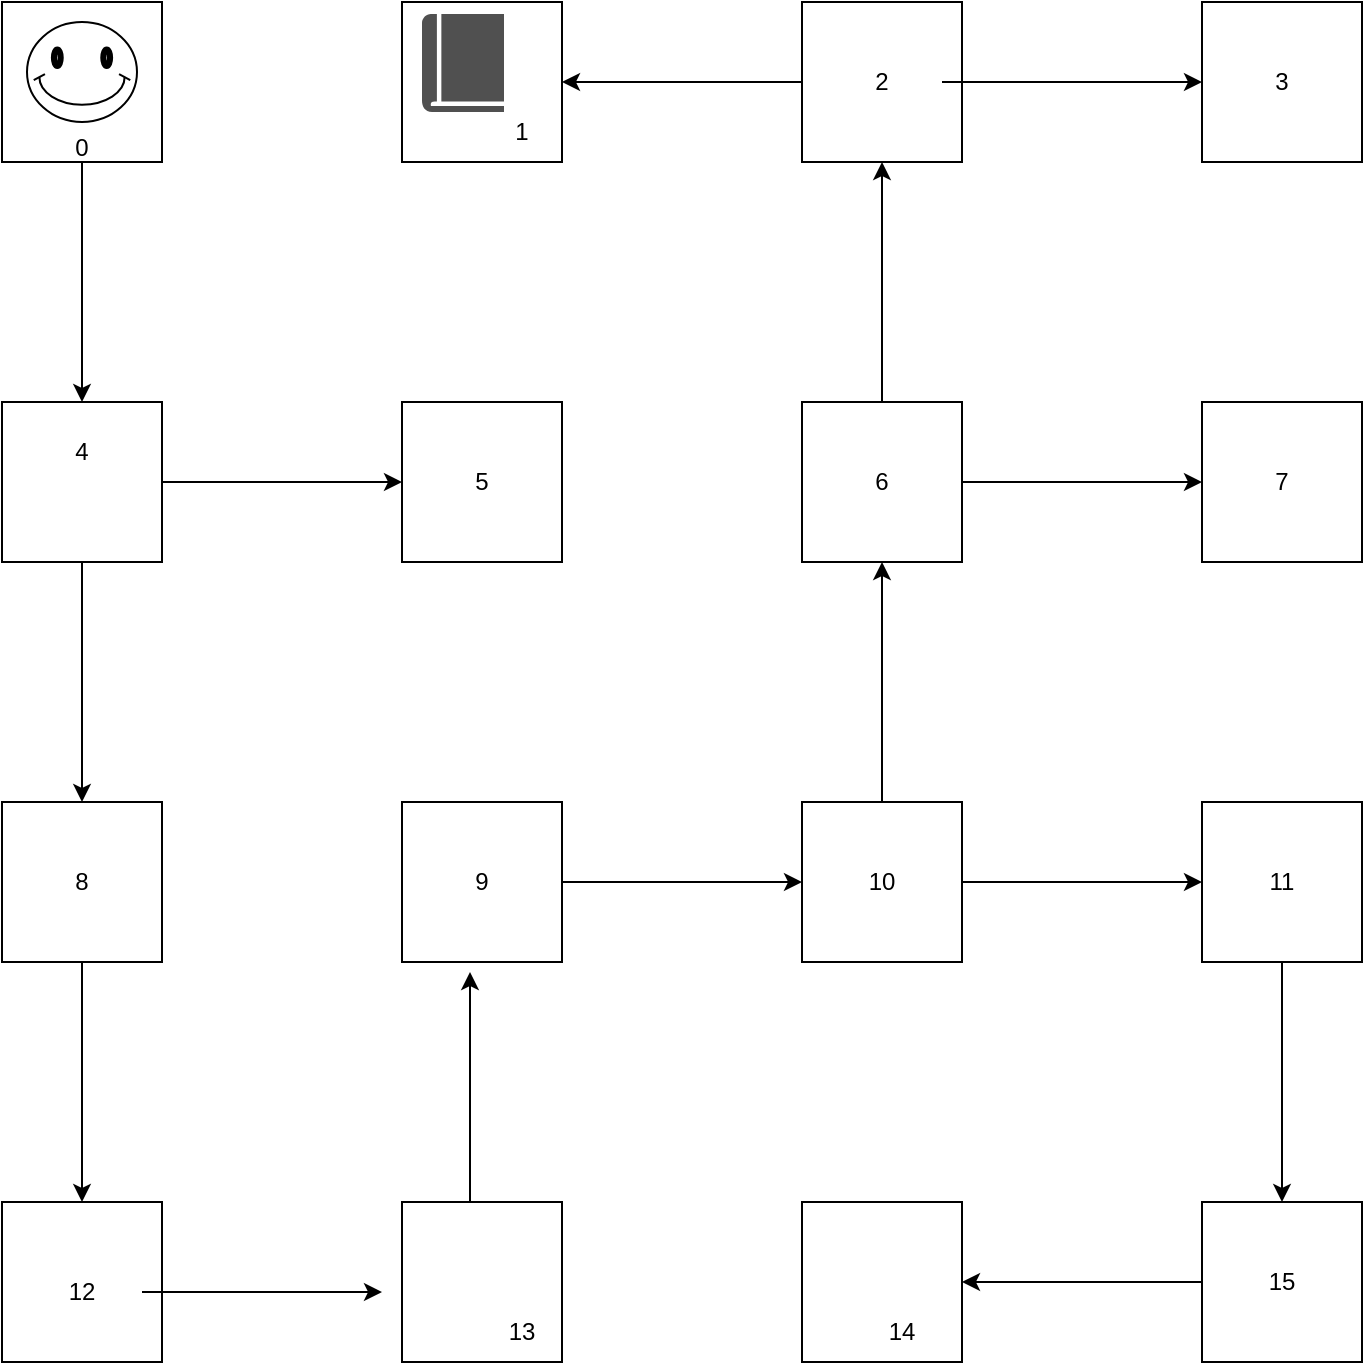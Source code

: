 <mxfile version="20.8.14" type="github">
  <diagram name="Page-1" id="Rdl5_aCQUgi0T_vHQ2Hv">
    <mxGraphModel dx="1242" dy="795" grid="1" gridSize="10" guides="1" tooltips="1" connect="1" arrows="1" fold="1" page="1" pageScale="1" pageWidth="850" pageHeight="1100" math="0" shadow="0">
      <root>
        <mxCell id="0" />
        <mxCell id="1" parent="0" />
        <mxCell id="DndnFxEj-cYfsKyhcFnI-56" style="edgeStyle=orthogonalEdgeStyle;rounded=0;orthogonalLoop=1;jettySize=auto;html=1;exitX=0.5;exitY=1;exitDx=0;exitDy=0;entryX=0.5;entryY=0;entryDx=0;entryDy=0;" edge="1" parent="1" source="DndnFxEj-cYfsKyhcFnI-1" target="DndnFxEj-cYfsKyhcFnI-5">
          <mxGeometry relative="1" as="geometry" />
        </mxCell>
        <mxCell id="DndnFxEj-cYfsKyhcFnI-1" value="" style="whiteSpace=wrap;html=1;aspect=fixed;" vertex="1" parent="1">
          <mxGeometry x="1080" y="840" width="80" height="80" as="geometry" />
        </mxCell>
        <mxCell id="DndnFxEj-cYfsKyhcFnI-50" style="edgeStyle=orthogonalEdgeStyle;rounded=0;orthogonalLoop=1;jettySize=auto;html=1;exitX=1;exitY=0.5;exitDx=0;exitDy=0;entryX=0;entryY=0.5;entryDx=0;entryDy=0;" edge="1" parent="1" source="DndnFxEj-cYfsKyhcFnI-2" target="DndnFxEj-cYfsKyhcFnI-1">
          <mxGeometry relative="1" as="geometry" />
        </mxCell>
        <mxCell id="DndnFxEj-cYfsKyhcFnI-52" style="edgeStyle=orthogonalEdgeStyle;rounded=0;orthogonalLoop=1;jettySize=auto;html=1;exitX=0.5;exitY=0;exitDx=0;exitDy=0;entryX=0.5;entryY=1;entryDx=0;entryDy=0;" edge="1" parent="1" source="DndnFxEj-cYfsKyhcFnI-2" target="DndnFxEj-cYfsKyhcFnI-14">
          <mxGeometry relative="1" as="geometry" />
        </mxCell>
        <mxCell id="DndnFxEj-cYfsKyhcFnI-2" value="" style="whiteSpace=wrap;html=1;aspect=fixed;" vertex="1" parent="1">
          <mxGeometry x="880" y="840" width="80" height="80" as="geometry" />
        </mxCell>
        <mxCell id="DndnFxEj-cYfsKyhcFnI-36" style="edgeStyle=orthogonalEdgeStyle;rounded=0;orthogonalLoop=1;jettySize=auto;html=1;exitX=0.5;exitY=1;exitDx=0;exitDy=0;entryX=0.5;entryY=0;entryDx=0;entryDy=0;" edge="1" parent="1" source="DndnFxEj-cYfsKyhcFnI-3" target="DndnFxEj-cYfsKyhcFnI-7">
          <mxGeometry relative="1" as="geometry" />
        </mxCell>
        <mxCell id="DndnFxEj-cYfsKyhcFnI-3" value="" style="whiteSpace=wrap;html=1;aspect=fixed;" vertex="1" parent="1">
          <mxGeometry x="480" y="840" width="80" height="80" as="geometry" />
        </mxCell>
        <mxCell id="DndnFxEj-cYfsKyhcFnI-46" style="edgeStyle=orthogonalEdgeStyle;rounded=0;orthogonalLoop=1;jettySize=auto;html=1;" edge="1" parent="1" source="DndnFxEj-cYfsKyhcFnI-4" target="DndnFxEj-cYfsKyhcFnI-2">
          <mxGeometry relative="1" as="geometry" />
        </mxCell>
        <mxCell id="DndnFxEj-cYfsKyhcFnI-4" value="" style="whiteSpace=wrap;html=1;aspect=fixed;" vertex="1" parent="1">
          <mxGeometry x="680" y="840" width="80" height="80" as="geometry" />
        </mxCell>
        <mxCell id="DndnFxEj-cYfsKyhcFnI-58" style="edgeStyle=orthogonalEdgeStyle;rounded=0;orthogonalLoop=1;jettySize=auto;html=1;exitX=0;exitY=0.5;exitDx=0;exitDy=0;" edge="1" parent="1" source="DndnFxEj-cYfsKyhcFnI-5" target="DndnFxEj-cYfsKyhcFnI-6">
          <mxGeometry relative="1" as="geometry" />
        </mxCell>
        <mxCell id="DndnFxEj-cYfsKyhcFnI-5" value="" style="whiteSpace=wrap;html=1;aspect=fixed;" vertex="1" parent="1">
          <mxGeometry x="1080" y="1040" width="80" height="80" as="geometry" />
        </mxCell>
        <mxCell id="DndnFxEj-cYfsKyhcFnI-6" value="" style="whiteSpace=wrap;html=1;aspect=fixed;" vertex="1" parent="1">
          <mxGeometry x="880" y="1040" width="80" height="80" as="geometry" />
        </mxCell>
        <mxCell id="DndnFxEj-cYfsKyhcFnI-7" value="" style="whiteSpace=wrap;html=1;aspect=fixed;" vertex="1" parent="1">
          <mxGeometry x="480" y="1040" width="80" height="80" as="geometry" />
        </mxCell>
        <mxCell id="DndnFxEj-cYfsKyhcFnI-8" value="" style="whiteSpace=wrap;html=1;aspect=fixed;" vertex="1" parent="1">
          <mxGeometry x="680" y="1040" width="80" height="80" as="geometry" />
        </mxCell>
        <mxCell id="DndnFxEj-cYfsKyhcFnI-9" value="" style="whiteSpace=wrap;html=1;aspect=fixed;" vertex="1" parent="1">
          <mxGeometry x="1080" y="440" width="80" height="80" as="geometry" />
        </mxCell>
        <mxCell id="DndnFxEj-cYfsKyhcFnI-65" style="edgeStyle=orthogonalEdgeStyle;rounded=0;orthogonalLoop=1;jettySize=auto;html=1;entryX=1;entryY=0.5;entryDx=0;entryDy=0;" edge="1" parent="1" source="DndnFxEj-cYfsKyhcFnI-10" target="DndnFxEj-cYfsKyhcFnI-12">
          <mxGeometry relative="1" as="geometry" />
        </mxCell>
        <mxCell id="DndnFxEj-cYfsKyhcFnI-10" value="" style="whiteSpace=wrap;html=1;aspect=fixed;" vertex="1" parent="1">
          <mxGeometry x="880" y="440" width="80" height="80" as="geometry" />
        </mxCell>
        <mxCell id="DndnFxEj-cYfsKyhcFnI-19" style="edgeStyle=orthogonalEdgeStyle;rounded=0;orthogonalLoop=1;jettySize=auto;html=1;exitX=0.5;exitY=1;exitDx=0;exitDy=0;entryX=0.5;entryY=0;entryDx=0;entryDy=0;" edge="1" parent="1" source="DndnFxEj-cYfsKyhcFnI-11" target="DndnFxEj-cYfsKyhcFnI-15">
          <mxGeometry relative="1" as="geometry" />
        </mxCell>
        <mxCell id="DndnFxEj-cYfsKyhcFnI-11" value="" style="whiteSpace=wrap;html=1;aspect=fixed;" vertex="1" parent="1">
          <mxGeometry x="480" y="440" width="80" height="80" as="geometry" />
        </mxCell>
        <mxCell id="DndnFxEj-cYfsKyhcFnI-12" value="" style="whiteSpace=wrap;html=1;aspect=fixed;" vertex="1" parent="1">
          <mxGeometry x="680" y="440" width="80" height="80" as="geometry" />
        </mxCell>
        <mxCell id="DndnFxEj-cYfsKyhcFnI-13" value="" style="whiteSpace=wrap;html=1;aspect=fixed;" vertex="1" parent="1">
          <mxGeometry x="1080" y="640" width="80" height="80" as="geometry" />
        </mxCell>
        <mxCell id="DndnFxEj-cYfsKyhcFnI-61" style="edgeStyle=orthogonalEdgeStyle;rounded=0;orthogonalLoop=1;jettySize=auto;html=1;exitX=1;exitY=0.5;exitDx=0;exitDy=0;entryX=0;entryY=0.5;entryDx=0;entryDy=0;" edge="1" parent="1" source="DndnFxEj-cYfsKyhcFnI-14" target="DndnFxEj-cYfsKyhcFnI-13">
          <mxGeometry relative="1" as="geometry" />
        </mxCell>
        <mxCell id="DndnFxEj-cYfsKyhcFnI-63" style="edgeStyle=orthogonalEdgeStyle;rounded=0;orthogonalLoop=1;jettySize=auto;html=1;exitX=0.5;exitY=0;exitDx=0;exitDy=0;entryX=0.5;entryY=1;entryDx=0;entryDy=0;" edge="1" parent="1" source="DndnFxEj-cYfsKyhcFnI-14" target="DndnFxEj-cYfsKyhcFnI-10">
          <mxGeometry relative="1" as="geometry" />
        </mxCell>
        <mxCell id="DndnFxEj-cYfsKyhcFnI-14" value="" style="whiteSpace=wrap;html=1;aspect=fixed;" vertex="1" parent="1">
          <mxGeometry x="880" y="640" width="80" height="80" as="geometry" />
        </mxCell>
        <mxCell id="DndnFxEj-cYfsKyhcFnI-25" style="edgeStyle=orthogonalEdgeStyle;rounded=0;orthogonalLoop=1;jettySize=auto;html=1;entryX=0;entryY=0.5;entryDx=0;entryDy=0;" edge="1" parent="1" source="DndnFxEj-cYfsKyhcFnI-15" target="DndnFxEj-cYfsKyhcFnI-16">
          <mxGeometry relative="1" as="geometry" />
        </mxCell>
        <mxCell id="DndnFxEj-cYfsKyhcFnI-28" style="edgeStyle=orthogonalEdgeStyle;rounded=0;orthogonalLoop=1;jettySize=auto;html=1;exitX=0.5;exitY=1;exitDx=0;exitDy=0;entryX=0.5;entryY=0;entryDx=0;entryDy=0;" edge="1" parent="1" source="DndnFxEj-cYfsKyhcFnI-15" target="DndnFxEj-cYfsKyhcFnI-3">
          <mxGeometry relative="1" as="geometry" />
        </mxCell>
        <mxCell id="DndnFxEj-cYfsKyhcFnI-15" value="" style="whiteSpace=wrap;html=1;aspect=fixed;" vertex="1" parent="1">
          <mxGeometry x="480" y="640" width="80" height="80" as="geometry" />
        </mxCell>
        <mxCell id="DndnFxEj-cYfsKyhcFnI-16" value="" style="whiteSpace=wrap;html=1;aspect=fixed;" vertex="1" parent="1">
          <mxGeometry x="680" y="640" width="80" height="80" as="geometry" />
        </mxCell>
        <mxCell id="DndnFxEj-cYfsKyhcFnI-18" value="" style="verticalLabelPosition=bottom;verticalAlign=top;html=1;shape=mxgraph.basic.smiley" vertex="1" parent="1">
          <mxGeometry x="492.5" y="450" width="55" height="50" as="geometry" />
        </mxCell>
        <mxCell id="DndnFxEj-cYfsKyhcFnI-20" value="4" style="text;html=1;strokeColor=none;fillColor=none;align=center;verticalAlign=middle;whiteSpace=wrap;rounded=0;" vertex="1" parent="1">
          <mxGeometry x="490" y="650" width="60" height="30" as="geometry" />
        </mxCell>
        <mxCell id="DndnFxEj-cYfsKyhcFnI-24" value="" style="shape=image;html=1;verticalAlign=top;verticalLabelPosition=bottom;labelBackgroundColor=#ffffff;imageAspect=0;aspect=fixed;image=https://cdn4.iconfinder.com/data/icons/ionicons/512/icon-alert-128.png" vertex="1" parent="1">
          <mxGeometry x="590" y="452" width="48" height="48" as="geometry" />
        </mxCell>
        <mxCell id="DndnFxEj-cYfsKyhcFnI-26" value="5" style="text;html=1;strokeColor=none;fillColor=none;align=center;verticalAlign=middle;whiteSpace=wrap;rounded=0;" vertex="1" parent="1">
          <mxGeometry x="690" y="665" width="60" height="30" as="geometry" />
        </mxCell>
        <mxCell id="DndnFxEj-cYfsKyhcFnI-27" value="0" style="text;html=1;strokeColor=none;fillColor=none;align=center;verticalAlign=middle;whiteSpace=wrap;rounded=0;" vertex="1" parent="1">
          <mxGeometry x="490" y="498" width="60" height="30" as="geometry" />
        </mxCell>
        <mxCell id="DndnFxEj-cYfsKyhcFnI-29" value="8" style="text;html=1;strokeColor=none;fillColor=none;align=center;verticalAlign=middle;whiteSpace=wrap;rounded=0;" vertex="1" parent="1">
          <mxGeometry x="490" y="865" width="60" height="30" as="geometry" />
        </mxCell>
        <mxCell id="DndnFxEj-cYfsKyhcFnI-31" value="" style="shape=image;html=1;verticalAlign=top;verticalLabelPosition=bottom;labelBackgroundColor=#ffffff;imageAspect=0;aspect=fixed;image=https://cdn4.iconfinder.com/data/icons/ionicons/512/icon-alert-128.png" vertex="1" parent="1">
          <mxGeometry x="798" y="656" width="48" height="48" as="geometry" />
        </mxCell>
        <mxCell id="DndnFxEj-cYfsKyhcFnI-32" value="" style="shape=image;html=1;verticalAlign=top;verticalLabelPosition=bottom;labelBackgroundColor=#ffffff;imageAspect=0;aspect=fixed;image=https://cdn4.iconfinder.com/data/icons/ionicons/512/icon-alert-128.png" vertex="1" parent="1">
          <mxGeometry x="696" y="560" width="48" height="48" as="geometry" />
        </mxCell>
        <mxCell id="DndnFxEj-cYfsKyhcFnI-33" value="" style="shape=image;html=1;verticalAlign=top;verticalLabelPosition=bottom;labelBackgroundColor=#ffffff;imageAspect=0;aspect=fixed;image=https://cdn4.iconfinder.com/data/icons/ionicons/512/icon-alert-128.png" vertex="1" parent="1">
          <mxGeometry x="696" y="760" width="48" height="48" as="geometry" />
        </mxCell>
        <mxCell id="DndnFxEj-cYfsKyhcFnI-34" value="" style="shape=image;html=1;verticalAlign=top;verticalLabelPosition=bottom;labelBackgroundColor=#ffffff;imageAspect=0;aspect=fixed;image=https://cdn4.iconfinder.com/data/icons/ionicons/512/icon-alert-128.png" vertex="1" parent="1">
          <mxGeometry x="600" y="856" width="48" height="48" as="geometry" />
        </mxCell>
        <mxCell id="DndnFxEj-cYfsKyhcFnI-39" style="edgeStyle=orthogonalEdgeStyle;rounded=0;orthogonalLoop=1;jettySize=auto;html=1;" edge="1" parent="1" source="DndnFxEj-cYfsKyhcFnI-37">
          <mxGeometry relative="1" as="geometry">
            <mxPoint x="670" y="1085" as="targetPoint" />
          </mxGeometry>
        </mxCell>
        <mxCell id="DndnFxEj-cYfsKyhcFnI-37" value="12" style="text;html=1;strokeColor=none;fillColor=none;align=center;verticalAlign=middle;whiteSpace=wrap;rounded=0;" vertex="1" parent="1">
          <mxGeometry x="490" y="1070" width="60" height="30" as="geometry" />
        </mxCell>
        <mxCell id="DndnFxEj-cYfsKyhcFnI-40" value="13" style="text;html=1;strokeColor=none;fillColor=none;align=center;verticalAlign=middle;whiteSpace=wrap;rounded=0;" vertex="1" parent="1">
          <mxGeometry x="710" y="1090" width="60" height="30" as="geometry" />
        </mxCell>
        <mxCell id="DndnFxEj-cYfsKyhcFnI-42" style="edgeStyle=orthogonalEdgeStyle;rounded=0;orthogonalLoop=1;jettySize=auto;html=1;entryX=0.425;entryY=1.063;entryDx=0;entryDy=0;entryPerimeter=0;" edge="1" parent="1" source="DndnFxEj-cYfsKyhcFnI-41" target="DndnFxEj-cYfsKyhcFnI-4">
          <mxGeometry relative="1" as="geometry" />
        </mxCell>
        <mxCell id="DndnFxEj-cYfsKyhcFnI-41" value="" style="shape=image;html=1;verticalAlign=top;verticalLabelPosition=bottom;labelBackgroundColor=#ffffff;imageAspect=0;aspect=fixed;image=https://cdn2.iconfinder.com/data/icons/halloween-scarry-hand-drawn-black-1/257/09-halloween-pot-potion-venom--128.png" vertex="1" parent="1">
          <mxGeometry x="684" y="1040" width="60" height="60" as="geometry" />
        </mxCell>
        <mxCell id="DndnFxEj-cYfsKyhcFnI-43" value="9" style="text;html=1;strokeColor=none;fillColor=none;align=center;verticalAlign=middle;whiteSpace=wrap;rounded=0;" vertex="1" parent="1">
          <mxGeometry x="690" y="865" width="60" height="30" as="geometry" />
        </mxCell>
        <mxCell id="DndnFxEj-cYfsKyhcFnI-44" value="" style="shape=image;html=1;verticalAlign=top;verticalLabelPosition=bottom;labelBackgroundColor=#ffffff;imageAspect=0;aspect=fixed;image=https://cdn4.iconfinder.com/data/icons/ionicons/512/icon-alert-128.png" vertex="1" parent="1">
          <mxGeometry x="798" y="1056" width="48" height="48" as="geometry" />
        </mxCell>
        <mxCell id="DndnFxEj-cYfsKyhcFnI-47" value="10" style="text;html=1;strokeColor=none;fillColor=none;align=center;verticalAlign=middle;whiteSpace=wrap;rounded=0;" vertex="1" parent="1">
          <mxGeometry x="890" y="865" width="60" height="30" as="geometry" />
        </mxCell>
        <mxCell id="DndnFxEj-cYfsKyhcFnI-51" value="11" style="text;html=1;strokeColor=none;fillColor=none;align=center;verticalAlign=middle;whiteSpace=wrap;rounded=0;" vertex="1" parent="1">
          <mxGeometry x="1090" y="865" width="60" height="30" as="geometry" />
        </mxCell>
        <mxCell id="DndnFxEj-cYfsKyhcFnI-53" value="6" style="text;html=1;strokeColor=none;fillColor=none;align=center;verticalAlign=middle;whiteSpace=wrap;rounded=0;" vertex="1" parent="1">
          <mxGeometry x="890" y="665" width="60" height="30" as="geometry" />
        </mxCell>
        <mxCell id="DndnFxEj-cYfsKyhcFnI-54" value="" style="shape=image;html=1;verticalAlign=top;verticalLabelPosition=bottom;labelBackgroundColor=#ffffff;imageAspect=0;aspect=fixed;image=https://cdn4.iconfinder.com/data/icons/ionicons/512/icon-alert-128.png" vertex="1" parent="1">
          <mxGeometry x="896" y="950" width="48" height="48" as="geometry" />
        </mxCell>
        <mxCell id="DndnFxEj-cYfsKyhcFnI-55" value="" style="shape=image;html=1;verticalAlign=top;verticalLabelPosition=bottom;labelBackgroundColor=#ffffff;imageAspect=0;aspect=fixed;image=https://cdn4.iconfinder.com/data/icons/ionicons/512/icon-alert-128.png" vertex="1" parent="1">
          <mxGeometry x="1096" y="750" width="48" height="48" as="geometry" />
        </mxCell>
        <mxCell id="DndnFxEj-cYfsKyhcFnI-57" value="15" style="text;html=1;strokeColor=none;fillColor=none;align=center;verticalAlign=middle;whiteSpace=wrap;rounded=0;" vertex="1" parent="1">
          <mxGeometry x="1090" y="1065" width="60" height="30" as="geometry" />
        </mxCell>
        <mxCell id="DndnFxEj-cYfsKyhcFnI-59" value="" style="shape=image;html=1;verticalAlign=top;verticalLabelPosition=bottom;labelBackgroundColor=#ffffff;imageAspect=0;aspect=fixed;image=https://cdn2.iconfinder.com/data/icons/free-solid-halloween-icons/24/Wand-128.png" vertex="1" parent="1">
          <mxGeometry x="890" y="1047" width="53" height="53" as="geometry" />
        </mxCell>
        <mxCell id="DndnFxEj-cYfsKyhcFnI-60" value="14" style="text;html=1;strokeColor=none;fillColor=none;align=center;verticalAlign=middle;whiteSpace=wrap;rounded=0;" vertex="1" parent="1">
          <mxGeometry x="900" y="1090" width="60" height="30" as="geometry" />
        </mxCell>
        <mxCell id="DndnFxEj-cYfsKyhcFnI-62" value="7" style="text;html=1;strokeColor=none;fillColor=none;align=center;verticalAlign=middle;whiteSpace=wrap;rounded=0;" vertex="1" parent="1">
          <mxGeometry x="1090" y="665" width="60" height="30" as="geometry" />
        </mxCell>
        <mxCell id="DndnFxEj-cYfsKyhcFnI-69" style="edgeStyle=orthogonalEdgeStyle;rounded=0;orthogonalLoop=1;jettySize=auto;html=1;entryX=0;entryY=0.5;entryDx=0;entryDy=0;" edge="1" parent="1" source="DndnFxEj-cYfsKyhcFnI-64" target="DndnFxEj-cYfsKyhcFnI-9">
          <mxGeometry relative="1" as="geometry" />
        </mxCell>
        <mxCell id="DndnFxEj-cYfsKyhcFnI-64" value="2" style="text;html=1;strokeColor=none;fillColor=none;align=center;verticalAlign=middle;whiteSpace=wrap;rounded=0;" vertex="1" parent="1">
          <mxGeometry x="890" y="465" width="60" height="30" as="geometry" />
        </mxCell>
        <mxCell id="DndnFxEj-cYfsKyhcFnI-66" value="1" style="text;html=1;strokeColor=none;fillColor=none;align=center;verticalAlign=middle;whiteSpace=wrap;rounded=0;" vertex="1" parent="1">
          <mxGeometry x="710" y="490" width="60" height="30" as="geometry" />
        </mxCell>
        <mxCell id="DndnFxEj-cYfsKyhcFnI-67" value="" style="sketch=0;pointerEvents=1;shadow=0;dashed=0;html=1;strokeColor=none;fillColor=#505050;labelPosition=center;verticalLabelPosition=bottom;verticalAlign=top;outlineConnect=0;align=center;shape=mxgraph.office.concepts.book_journal;" vertex="1" parent="1">
          <mxGeometry x="690" y="446" width="41" height="49" as="geometry" />
        </mxCell>
        <mxCell id="DndnFxEj-cYfsKyhcFnI-70" value="3" style="text;html=1;strokeColor=none;fillColor=none;align=center;verticalAlign=middle;whiteSpace=wrap;rounded=0;" vertex="1" parent="1">
          <mxGeometry x="1090" y="465" width="60" height="30" as="geometry" />
        </mxCell>
        <mxCell id="DndnFxEj-cYfsKyhcFnI-72" value="" style="shape=image;html=1;verticalAlign=top;verticalLabelPosition=bottom;labelBackgroundColor=#ffffff;imageAspect=0;aspect=fixed;image=https://cdn4.iconfinder.com/data/icons/ionicons/512/icon-alert-128.png" vertex="1" parent="1">
          <mxGeometry x="1096" y="550" width="48" height="48" as="geometry" />
        </mxCell>
      </root>
    </mxGraphModel>
  </diagram>
</mxfile>
